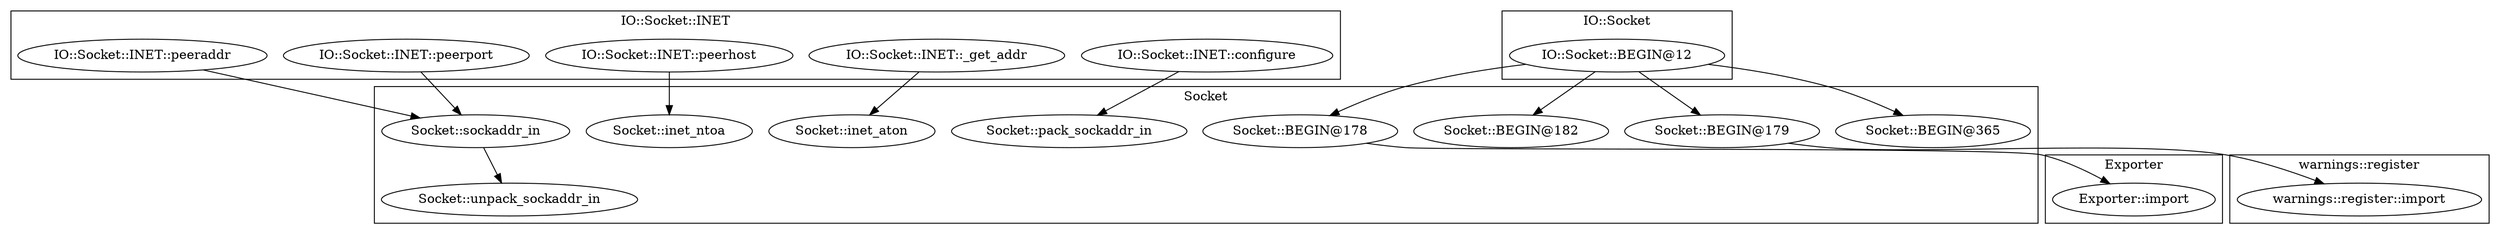 digraph {
graph [overlap=false]
subgraph cluster_IO_Socket_INET {
	label="IO::Socket::INET";
	"IO::Socket::INET::configure";
	"IO::Socket::INET::_get_addr";
	"IO::Socket::INET::peerport";
	"IO::Socket::INET::peerhost";
	"IO::Socket::INET::peeraddr";
}
subgraph cluster_Socket {
	label="Socket";
	"Socket::BEGIN@365";
	"Socket::BEGIN@178";
	"Socket::inet_ntoa";
	"Socket::unpack_sockaddr_in";
	"Socket::BEGIN@182";
	"Socket::pack_sockaddr_in";
	"Socket::BEGIN@179";
	"Socket::inet_aton";
	"Socket::sockaddr_in";
}
subgraph cluster_warnings_register {
	label="warnings::register";
	"warnings::register::import";
}
subgraph cluster_Exporter {
	label="Exporter";
	"Exporter::import";
}
subgraph cluster_IO_Socket {
	label="IO::Socket";
	"IO::Socket::BEGIN@12";
}
"Socket::BEGIN@178" -> "Exporter::import";
"IO::Socket::BEGIN@12" -> "Socket::BEGIN@179";
"IO::Socket::INET::_get_addr" -> "Socket::inet_aton";
"IO::Socket::INET::peerhost" -> "Socket::inet_ntoa";
"IO::Socket::BEGIN@12" -> "Socket::BEGIN@182";
"IO::Socket::INET::peerport" -> "Socket::sockaddr_in";
"IO::Socket::INET::peeraddr" -> "Socket::sockaddr_in";
"IO::Socket::INET::configure" -> "Socket::pack_sockaddr_in";
"Socket::BEGIN@179" -> "warnings::register::import";
"IO::Socket::BEGIN@12" -> "Socket::BEGIN@178";
"Socket::sockaddr_in" -> "Socket::unpack_sockaddr_in";
"IO::Socket::BEGIN@12" -> "Socket::BEGIN@365";
}
